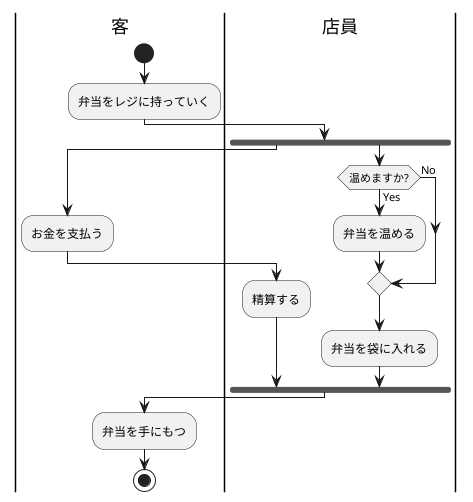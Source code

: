 @startuml アクティビティ図の例
|客|
|客|
|店員|
|店員|


|客|
start
:弁当をレジに持っていく;
|店員|
fork
|客|
:お金を支払う;
|客|
|店員|
:精算する;
fork again
if (温めますか?) then (Yes)
:弁当を温める;
else (No)
endif
|店員|
:弁当を袋に入れる;

|店員|
end fork
|店員|
|客|
:弁当を手にもつ;
stop
@enduml